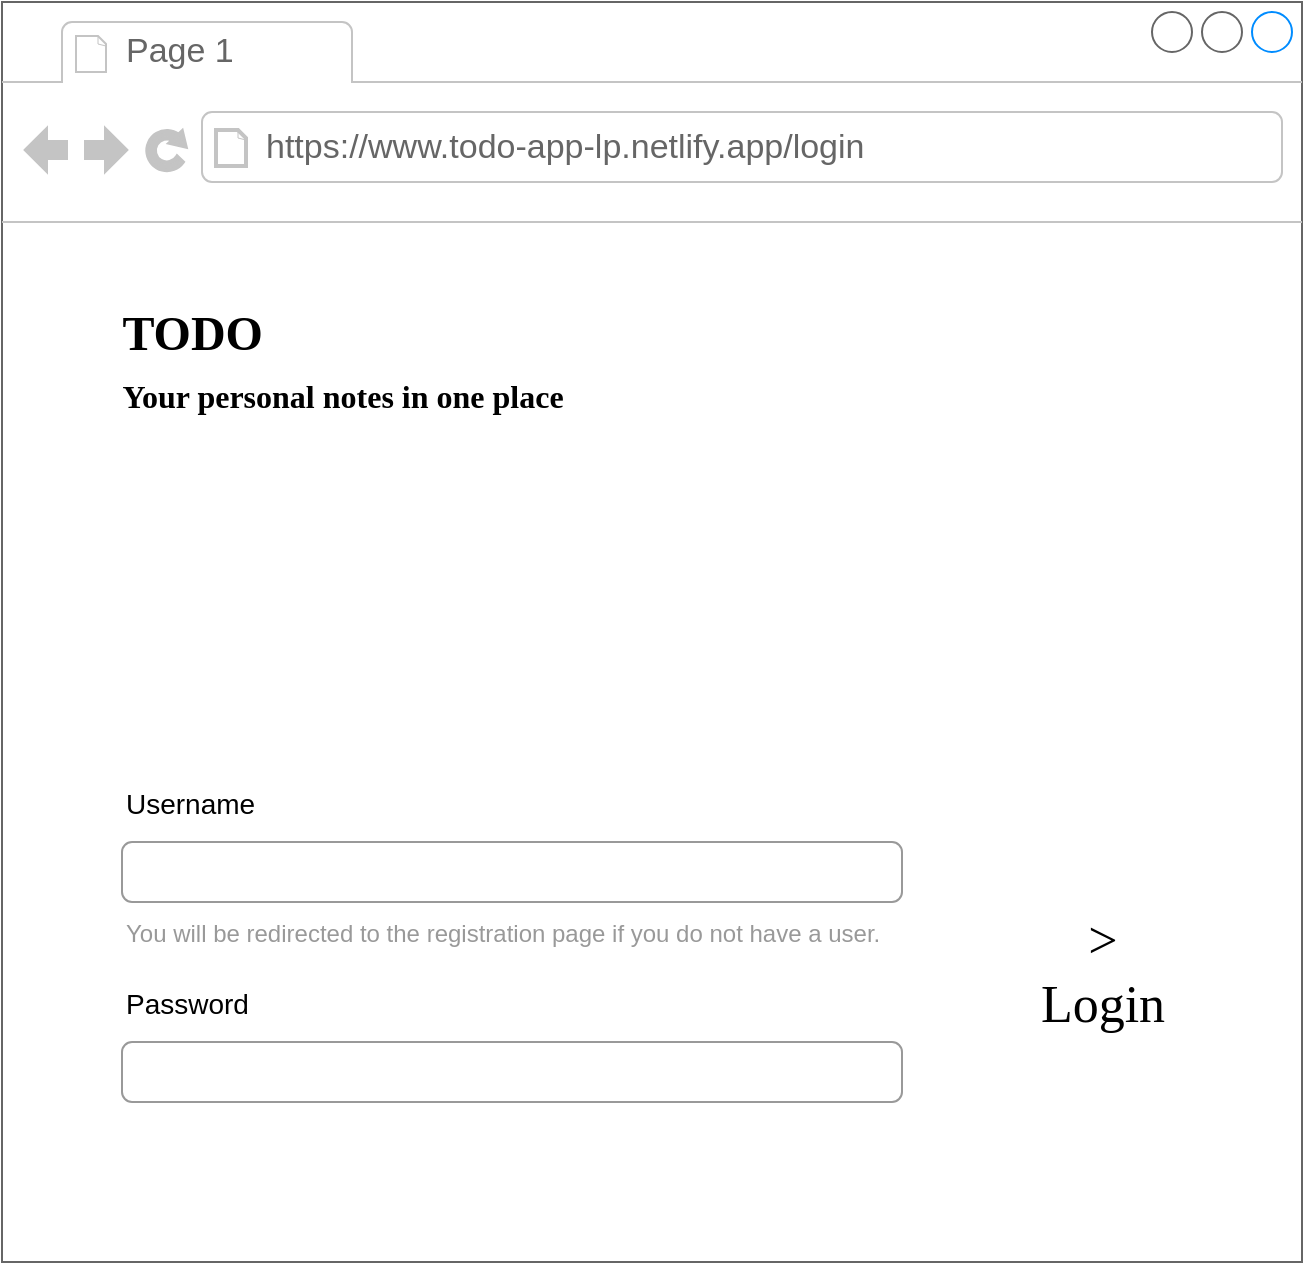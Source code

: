 <mxfile version="14.1.4" type="github" pages="4">
  <diagram id="JGnoUJ59wjyyUFprVWpa" name="Login Page">
    <mxGraphModel dx="1422" dy="763" grid="1" gridSize="10" guides="1" tooltips="1" connect="1" arrows="1" fold="1" page="1" pageScale="1" pageWidth="850" pageHeight="1100" math="0" shadow="0">
      <root>
        <mxCell id="0" />
        <mxCell id="1" parent="0" />
        <mxCell id="V4Uo2bG0KVkIkWlAtBhy-1" value="" style="strokeWidth=1;shadow=0;dashed=0;align=center;html=1;shape=mxgraph.mockup.containers.browserWindow;rSize=0;strokeColor=#666666;strokeColor2=#008cff;strokeColor3=#c4c4c4;mainText=,;recursiveResize=0;" vertex="1" parent="1">
          <mxGeometry x="70" y="50" width="650" height="630" as="geometry" />
        </mxCell>
        <mxCell id="V4Uo2bG0KVkIkWlAtBhy-2" value="Page 1" style="strokeWidth=1;shadow=0;dashed=0;align=center;html=1;shape=mxgraph.mockup.containers.anchor;fontSize=17;fontColor=#666666;align=left;" vertex="1" parent="V4Uo2bG0KVkIkWlAtBhy-1">
          <mxGeometry x="60" y="12" width="110" height="26" as="geometry" />
        </mxCell>
        <mxCell id="V4Uo2bG0KVkIkWlAtBhy-3" value="https://www.todo-app-lp.netlify.app/login" style="strokeWidth=1;shadow=0;dashed=0;align=center;html=1;shape=mxgraph.mockup.containers.anchor;rSize=0;fontSize=17;fontColor=#666666;align=left;" vertex="1" parent="V4Uo2bG0KVkIkWlAtBhy-1">
          <mxGeometry x="130" y="60" width="320" height="26" as="geometry" />
        </mxCell>
        <mxCell id="VI6_glTV6cUCQyx0rmu6-1" value="&lt;div align=&quot;left&quot;&gt;TODO&lt;/div&gt;&lt;div&gt;&lt;font style=&quot;font-size: 16px&quot;&gt;Your personal notes in one place&lt;/font&gt;&lt;br&gt;&lt;/div&gt;" style="text;strokeColor=none;fillColor=none;html=1;fontSize=24;fontStyle=1;verticalAlign=middle;align=center;fontFamily=BitterPro-ExtraBoldItalic;" vertex="1" parent="V4Uo2bG0KVkIkWlAtBhy-1">
          <mxGeometry x="120" y="160" width="100" height="40" as="geometry" />
        </mxCell>
        <mxCell id="VI6_glTV6cUCQyx0rmu6-8" value="&lt;div style=&quot;font-size: 26px&quot;&gt;&lt;font style=&quot;font-size: 26px&quot; face=&quot;BitterPro-BoldItalic&quot;&gt;&amp;gt;&lt;/font&gt;&lt;/div&gt;&lt;div style=&quot;font-size: 26px&quot;&gt;&lt;font style=&quot;font-size: 26px&quot; face=&quot;BitterPro-BoldItalic&quot;&gt;Login&lt;br&gt;&lt;/font&gt;&lt;/div&gt;" style="html=1;shadow=0;dashed=0;shape=mxgraph.bootstrap.rrect;rSize=5;strokeColor=none;align=center;fontSize=14;fillColor=none;" vertex="1" parent="V4Uo2bG0KVkIkWlAtBhy-1">
          <mxGeometry width="160" height="130" relative="1" as="geometry">
            <mxPoint x="470" y="420" as="offset" />
          </mxGeometry>
        </mxCell>
        <mxCell id="VI6_glTV6cUCQyx0rmu6-9" value="" style="group" vertex="1" connectable="0" parent="V4Uo2bG0KVkIkWlAtBhy-1">
          <mxGeometry x="60" y="380" width="390" height="170" as="geometry" />
        </mxCell>
        <mxCell id="VI6_glTV6cUCQyx0rmu6-2" value="Username" style="fillColor=none;strokeColor=none;align=left;fontSize=14;" vertex="1" parent="VI6_glTV6cUCQyx0rmu6-9">
          <mxGeometry width="260" height="40" relative="1" as="geometry">
            <mxPoint as="offset" />
          </mxGeometry>
        </mxCell>
        <mxCell id="VI6_glTV6cUCQyx0rmu6-3" value="" style="html=1;shadow=0;dashed=0;shape=mxgraph.bootstrap.rrect;rSize=5;fillColor=none;strokeColor=#999999;align=left;spacing=15;fontSize=14;fontColor=#6C767D;" vertex="1" parent="VI6_glTV6cUCQyx0rmu6-9">
          <mxGeometry width="390" height="30" relative="1" as="geometry">
            <mxPoint y="40" as="offset" />
          </mxGeometry>
        </mxCell>
        <mxCell id="VI6_glTV6cUCQyx0rmu6-4" value="You will be redirected to the registration page if you do not have a user." style="fillColor=none;strokeColor=none;align=left;spacing=2;fontSize=12;fontColor=#999999;" vertex="1" parent="VI6_glTV6cUCQyx0rmu6-9">
          <mxGeometry width="390" height="30" relative="1" as="geometry">
            <mxPoint y="70" as="offset" />
          </mxGeometry>
        </mxCell>
        <mxCell id="VI6_glTV6cUCQyx0rmu6-5" value="Password" style="fillColor=none;strokeColor=none;align=left;fontSize=14;" vertex="1" parent="VI6_glTV6cUCQyx0rmu6-9">
          <mxGeometry width="260" height="40" relative="1" as="geometry">
            <mxPoint y="100" as="offset" />
          </mxGeometry>
        </mxCell>
        <mxCell id="VI6_glTV6cUCQyx0rmu6-6" value="" style="html=1;shadow=0;dashed=0;shape=mxgraph.bootstrap.rrect;rSize=5;fillColor=none;strokeColor=#999999;align=left;spacing=15;fontSize=14;fontColor=#6C767D;" vertex="1" parent="VI6_glTV6cUCQyx0rmu6-9">
          <mxGeometry width="390" height="30" relative="1" as="geometry">
            <mxPoint y="140" as="offset" />
          </mxGeometry>
        </mxCell>
      </root>
    </mxGraphModel>
  </diagram>
  <diagram name="Registration Page" id="Svmri_1hcio-CHzQl6Ei">
    <mxGraphModel dx="1422" dy="763" grid="1" gridSize="10" guides="1" tooltips="1" connect="1" arrows="1" fold="1" page="1" pageScale="1" pageWidth="850" pageHeight="1100" math="0" shadow="0">
      <root>
        <mxCell id="u-cWuaGov4FpUGVQ7J2k-0" />
        <mxCell id="u-cWuaGov4FpUGVQ7J2k-1" parent="u-cWuaGov4FpUGVQ7J2k-0" />
        <mxCell id="u-cWuaGov4FpUGVQ7J2k-2" value="" style="strokeWidth=1;shadow=0;dashed=0;align=center;html=1;shape=mxgraph.mockup.containers.browserWindow;rSize=0;strokeColor=#666666;strokeColor2=#008cff;strokeColor3=#c4c4c4;mainText=,;recursiveResize=0;" vertex="1" parent="u-cWuaGov4FpUGVQ7J2k-1">
          <mxGeometry x="70" y="50" width="650" height="630" as="geometry" />
        </mxCell>
        <mxCell id="u-cWuaGov4FpUGVQ7J2k-3" value="Page 1" style="strokeWidth=1;shadow=0;dashed=0;align=center;html=1;shape=mxgraph.mockup.containers.anchor;fontSize=17;fontColor=#666666;align=left;" vertex="1" parent="u-cWuaGov4FpUGVQ7J2k-2">
          <mxGeometry x="60" y="12" width="110" height="26" as="geometry" />
        </mxCell>
        <mxCell id="u-cWuaGov4FpUGVQ7J2k-4" value="https://www.todo-app-lp.netlify.app/register" style="strokeWidth=1;shadow=0;dashed=0;align=center;html=1;shape=mxgraph.mockup.containers.anchor;rSize=0;fontSize=17;fontColor=#666666;align=left;" vertex="1" parent="u-cWuaGov4FpUGVQ7J2k-2">
          <mxGeometry x="130" y="60" width="320" height="26" as="geometry" />
        </mxCell>
        <mxCell id="u-cWuaGov4FpUGVQ7J2k-5" value="&lt;div align=&quot;left&quot;&gt;TODO&lt;/div&gt;&lt;div&gt;&lt;font style=&quot;font-size: 16px&quot;&gt;Your personal notes in one place&lt;/font&gt;&lt;br&gt;&lt;/div&gt;" style="text;strokeColor=none;fillColor=none;html=1;fontSize=24;fontStyle=1;verticalAlign=middle;align=center;fontFamily=BitterPro-ExtraBoldItalic;" vertex="1" parent="u-cWuaGov4FpUGVQ7J2k-2">
          <mxGeometry x="120" y="160" width="100" height="40" as="geometry" />
        </mxCell>
        <mxCell id="u-cWuaGov4FpUGVQ7J2k-6" value="&lt;div style=&quot;font-size: 26px&quot;&gt;&lt;font style=&quot;font-size: 26px&quot; face=&quot;BitterPro-BoldItalic&quot;&gt;&amp;gt;&lt;/font&gt;&lt;/div&gt;&lt;div style=&quot;font-size: 26px&quot;&gt;&lt;font style=&quot;font-size: 26px&quot; face=&quot;BitterPro-BoldItalic&quot;&gt;Register&lt;br&gt;&lt;/font&gt;&lt;/div&gt;" style="html=1;shadow=0;dashed=0;shape=mxgraph.bootstrap.rrect;rSize=5;strokeColor=none;align=center;fontSize=14;fillColor=none;" vertex="1" parent="u-cWuaGov4FpUGVQ7J2k-2">
          <mxGeometry width="160" height="130" relative="1" as="geometry">
            <mxPoint x="470" y="420" as="offset" />
          </mxGeometry>
        </mxCell>
        <mxCell id="u-cWuaGov4FpUGVQ7J2k-7" value="" style="group" vertex="1" connectable="0" parent="u-cWuaGov4FpUGVQ7J2k-2">
          <mxGeometry x="60" y="380" width="390" height="170" as="geometry" />
        </mxCell>
        <mxCell id="u-cWuaGov4FpUGVQ7J2k-8" value="Username" style="fillColor=none;strokeColor=none;align=left;fontSize=14;" vertex="1" parent="u-cWuaGov4FpUGVQ7J2k-7">
          <mxGeometry width="260" height="40" relative="1" as="geometry">
            <mxPoint as="offset" />
          </mxGeometry>
        </mxCell>
        <mxCell id="u-cWuaGov4FpUGVQ7J2k-9" value="" style="html=1;shadow=0;dashed=0;shape=mxgraph.bootstrap.rrect;rSize=5;fillColor=none;strokeColor=#999999;align=left;spacing=15;fontSize=14;fontColor=#6C767D;" vertex="1" parent="u-cWuaGov4FpUGVQ7J2k-7">
          <mxGeometry width="390" height="30" relative="1" as="geometry">
            <mxPoint y="40" as="offset" />
          </mxGeometry>
        </mxCell>
        <mxCell id="u-cWuaGov4FpUGVQ7J2k-10" value="You will be redirected to the login page once you register." style="fillColor=none;strokeColor=none;align=left;spacing=2;fontSize=12;fontColor=#999999;" vertex="1" parent="u-cWuaGov4FpUGVQ7J2k-7">
          <mxGeometry width="390" height="30" relative="1" as="geometry">
            <mxPoint y="70" as="offset" />
          </mxGeometry>
        </mxCell>
        <mxCell id="u-cWuaGov4FpUGVQ7J2k-11" value="Password" style="fillColor=none;strokeColor=none;align=left;fontSize=14;" vertex="1" parent="u-cWuaGov4FpUGVQ7J2k-7">
          <mxGeometry width="260" height="40" relative="1" as="geometry">
            <mxPoint y="100" as="offset" />
          </mxGeometry>
        </mxCell>
        <mxCell id="u-cWuaGov4FpUGVQ7J2k-12" value="" style="html=1;shadow=0;dashed=0;shape=mxgraph.bootstrap.rrect;rSize=5;fillColor=none;strokeColor=#999999;align=left;spacing=15;fontSize=14;fontColor=#6C767D;" vertex="1" parent="u-cWuaGov4FpUGVQ7J2k-7">
          <mxGeometry width="390" height="30" relative="1" as="geometry">
            <mxPoint y="140" as="offset" />
          </mxGeometry>
        </mxCell>
      </root>
    </mxGraphModel>
  </diagram>
  <diagram id="SPSMORIIyN_lUAarjyp7" name="Home Page">
    <mxGraphModel dx="1422" dy="763" grid="1" gridSize="10" guides="1" tooltips="1" connect="1" arrows="1" fold="1" page="1" pageScale="1" pageWidth="850" pageHeight="1100" math="0" shadow="0">
      <root>
        <mxCell id="vVvqmwYRz3zD5yT8bCCV-0" />
        <mxCell id="vVvqmwYRz3zD5yT8bCCV-1" parent="vVvqmwYRz3zD5yT8bCCV-0" />
        <mxCell id="tUXx8Zsta1WGRYtM3H7Z-0" value="" style="strokeWidth=1;shadow=0;dashed=0;align=center;html=1;shape=mxgraph.mockup.containers.browserWindow;rSize=0;strokeColor=#666666;strokeColor2=#008cff;strokeColor3=#c4c4c4;mainText=,;recursiveResize=0;" vertex="1" parent="vVvqmwYRz3zD5yT8bCCV-1">
          <mxGeometry x="70" y="50" width="650" height="770" as="geometry" />
        </mxCell>
        <mxCell id="tUXx8Zsta1WGRYtM3H7Z-1" value="Page 1" style="strokeWidth=1;shadow=0;dashed=0;align=center;html=1;shape=mxgraph.mockup.containers.anchor;fontSize=17;fontColor=#666666;align=left;" vertex="1" parent="tUXx8Zsta1WGRYtM3H7Z-0">
          <mxGeometry x="60" y="12" width="110" height="26" as="geometry" />
        </mxCell>
        <mxCell id="tUXx8Zsta1WGRYtM3H7Z-2" value="https://www.todo-app-lp.netlify.app/home" style="strokeWidth=1;shadow=0;dashed=0;align=center;html=1;shape=mxgraph.mockup.containers.anchor;rSize=0;fontSize=17;fontColor=#666666;align=left;" vertex="1" parent="tUXx8Zsta1WGRYtM3H7Z-0">
          <mxGeometry x="130" y="60" width="320" height="26" as="geometry" />
        </mxCell>
        <mxCell id="tUXx8Zsta1WGRYtM3H7Z-3" value="" style="strokeWidth=1;shadow=0;dashed=0;align=center;html=1;shape=mxgraph.mockup.forms.rrect;rSize=0;strokeColor=#999999;fillColor=#ffffff;recursiveResize=0;" vertex="1" parent="tUXx8Zsta1WGRYtM3H7Z-0">
          <mxGeometry x="60" y="240" width="550" height="180" as="geometry" />
        </mxCell>
        <mxCell id="tUXx8Zsta1WGRYtM3H7Z-4" value="Overdue item 1" style="shape=ellipse;rSize=0;fillColor=#eeeeee;strokeColor=#999999;gradientColor=#cccccc;html=1;align=left;spacingLeft=4;fontSize=17;fontColor=#666666;labelPosition=right;" vertex="1" parent="tUXx8Zsta1WGRYtM3H7Z-3">
          <mxGeometry x="8" y="7.5" width="15" height="15" as="geometry" />
        </mxCell>
        <mxCell id="tUXx8Zsta1WGRYtM3H7Z-5" value="Overdue item 2" style="shape=ellipse;rSize=0;fillColor=#eeeeee;strokeColor=#999999;gradientColor=#cccccc;html=1;align=left;spacingLeft=4;fontSize=17;fontColor=#666666;labelPosition=right;" vertex="1" parent="tUXx8Zsta1WGRYtM3H7Z-3">
          <mxGeometry x="8" y="50" width="15" height="15" as="geometry" />
        </mxCell>
        <mxCell id="tUXx8Zsta1WGRYtM3H7Z-6" value="Overdue item 3" style="shape=ellipse;rSize=0;fillColor=#aaaaaa;strokeColor=#444444;gradientColor=#666666;html=1;align=left;spacingLeft=4;fontSize=17;fontColor=#008cff;labelPosition=right;" vertex="1" parent="tUXx8Zsta1WGRYtM3H7Z-3">
          <mxGeometry x="8" y="97.5" width="15" height="15" as="geometry" />
        </mxCell>
        <mxCell id="tUXx8Zsta1WGRYtM3H7Z-7" value="" style="shape=ellipse;fillColor=#444444;strokeColor=none;html=1;" vertex="1" parent="tUXx8Zsta1WGRYtM3H7Z-6">
          <mxGeometry x="3" y="3" width="9" height="9" as="geometry" />
        </mxCell>
        <mxCell id="tUXx8Zsta1WGRYtM3H7Z-8" value="Overdue item 4" style="shape=ellipse;rSize=0;fillColor=#eeeeee;strokeColor=#999999;gradientColor=#cccccc;html=1;align=left;spacingLeft=4;fontSize=17;fontColor=#666666;labelPosition=right;" vertex="1" parent="tUXx8Zsta1WGRYtM3H7Z-3">
          <mxGeometry x="8" y="140" width="15" height="15" as="geometry" />
        </mxCell>
        <mxCell id="tUXx8Zsta1WGRYtM3H7Z-9" value="" style="strokeColor=#999999;verticalLabelPosition=bottom;shadow=0;dashed=0;verticalAlign=top;strokeWidth=2;html=1;shape=mxgraph.mockup.misc.editIcon;" vertex="1" parent="tUXx8Zsta1WGRYtM3H7Z-3">
          <mxGeometry x="470" y="50" width="32" height="32" as="geometry" />
        </mxCell>
        <mxCell id="tUXx8Zsta1WGRYtM3H7Z-10" value="" style="strokeColor=#999999;verticalLabelPosition=bottom;shadow=0;dashed=0;verticalAlign=top;strokeWidth=2;html=1;shape=mxgraph.mockup.misc.editIcon;" vertex="1" parent="tUXx8Zsta1WGRYtM3H7Z-3">
          <mxGeometry x="470" y="7.5" width="32" height="32" as="geometry" />
        </mxCell>
        <mxCell id="tUXx8Zsta1WGRYtM3H7Z-11" value="" style="strokeColor=#999999;verticalLabelPosition=bottom;shadow=0;dashed=0;verticalAlign=top;strokeWidth=2;html=1;shape=mxgraph.mockup.misc.editIcon;" vertex="1" parent="tUXx8Zsta1WGRYtM3H7Z-3">
          <mxGeometry x="470" y="97.5" width="32" height="32" as="geometry" />
        </mxCell>
        <mxCell id="tUXx8Zsta1WGRYtM3H7Z-12" value="" style="strokeColor=#999999;verticalLabelPosition=bottom;shadow=0;dashed=0;verticalAlign=top;strokeWidth=2;html=1;shape=mxgraph.mockup.misc.editIcon;" vertex="1" parent="tUXx8Zsta1WGRYtM3H7Z-3">
          <mxGeometry x="470" y="139.5" width="32" height="32" as="geometry" />
        </mxCell>
        <mxCell id="tUXx8Zsta1WGRYtM3H7Z-13" value="" style="strokeColor=#999999;verticalLabelPosition=bottom;shadow=0;dashed=0;verticalAlign=top;strokeWidth=2;html=1;shape=mxgraph.mockup.misc.trashcanIcon;" vertex="1" parent="tUXx8Zsta1WGRYtM3H7Z-3">
          <mxGeometry x="510" y="7.5" width="30" height="32" as="geometry" />
        </mxCell>
        <mxCell id="tUXx8Zsta1WGRYtM3H7Z-14" value="" style="strokeColor=#999999;verticalLabelPosition=bottom;shadow=0;dashed=0;verticalAlign=top;strokeWidth=2;html=1;shape=mxgraph.mockup.misc.trashcanIcon;" vertex="1" parent="tUXx8Zsta1WGRYtM3H7Z-3">
          <mxGeometry x="510" y="49.5" width="30" height="32" as="geometry" />
        </mxCell>
        <mxCell id="tUXx8Zsta1WGRYtM3H7Z-15" value="" style="strokeColor=#999999;verticalLabelPosition=bottom;shadow=0;dashed=0;verticalAlign=top;strokeWidth=2;html=1;shape=mxgraph.mockup.misc.trashcanIcon;" vertex="1" parent="tUXx8Zsta1WGRYtM3H7Z-3">
          <mxGeometry x="510" y="97" width="30" height="32" as="geometry" />
        </mxCell>
        <mxCell id="tUXx8Zsta1WGRYtM3H7Z-16" value="" style="strokeColor=#999999;verticalLabelPosition=bottom;shadow=0;dashed=0;verticalAlign=top;strokeWidth=2;html=1;shape=mxgraph.mockup.misc.trashcanIcon;" vertex="1" parent="tUXx8Zsta1WGRYtM3H7Z-3">
          <mxGeometry x="510" y="139.5" width="30" height="32" as="geometry" />
        </mxCell>
        <mxCell id="tUXx8Zsta1WGRYtM3H7Z-17" value="&lt;font style=&quot;font-size: 22px&quot;&gt;&lt;b&gt;Today&lt;/b&gt;&lt;/font&gt;" style="text;spacingTop=-5;whiteSpace=wrap;html=1;align=left;fontSize=12;fontFamily=Helvetica;fillColor=none;strokeColor=none;" vertex="1" parent="tUXx8Zsta1WGRYtM3H7Z-0">
          <mxGeometry x="60" y="150" width="60" height="40" as="geometry" />
        </mxCell>
        <mxCell id="tUXx8Zsta1WGRYtM3H7Z-18" value="Sat 2 Jan" style="text;spacingTop=-5;whiteSpace=wrap;html=1;align=left;fontSize=12;fontFamily=Helvetica;fillColor=none;strokeColor=none;" vertex="1" parent="tUXx8Zsta1WGRYtM3H7Z-0">
          <mxGeometry x="130" y="160" width="60" height="40" as="geometry" />
        </mxCell>
        <mxCell id="tUXx8Zsta1WGRYtM3H7Z-19" value="&lt;b&gt;Overdue&lt;/b&gt;" style="text;spacingTop=-5;whiteSpace=wrap;html=1;align=left;fontSize=12;fontFamily=Helvetica;fillColor=none;strokeColor=none;" vertex="1" parent="tUXx8Zsta1WGRYtM3H7Z-0">
          <mxGeometry x="60" y="220" width="320" height="20" as="geometry" />
        </mxCell>
        <mxCell id="tUXx8Zsta1WGRYtM3H7Z-20" value="" style="group" vertex="1" connectable="0" parent="tUXx8Zsta1WGRYtM3H7Z-0">
          <mxGeometry x="60" y="440" width="550" height="295" as="geometry" />
        </mxCell>
        <mxCell id="tUXx8Zsta1WGRYtM3H7Z-21" value="&lt;b&gt;Today - Sat 2 Jan&lt;/b&gt;" style="text;spacingTop=-5;whiteSpace=wrap;html=1;align=left;fontSize=12;fontFamily=Helvetica;fillColor=none;strokeColor=none;" vertex="1" parent="tUXx8Zsta1WGRYtM3H7Z-20">
          <mxGeometry width="320" height="20" as="geometry" />
        </mxCell>
        <mxCell id="tUXx8Zsta1WGRYtM3H7Z-22" value="" style="strokeWidth=1;shadow=0;dashed=0;align=center;html=1;shape=mxgraph.mockup.forms.rrect;rSize=0;strokeColor=#999999;fillColor=#ffffff;recursiveResize=0;" vertex="1" parent="tUXx8Zsta1WGRYtM3H7Z-0">
          <mxGeometry x="60" y="460" width="550" height="190" as="geometry" />
        </mxCell>
        <mxCell id="tUXx8Zsta1WGRYtM3H7Z-23" value="Todo item 1" style="shape=ellipse;rSize=0;fillColor=#eeeeee;strokeColor=#999999;gradientColor=#cccccc;html=1;align=left;spacingLeft=4;fontSize=17;fontColor=#666666;labelPosition=right;" vertex="1" parent="tUXx8Zsta1WGRYtM3H7Z-22">
          <mxGeometry x="8" y="16" width="15" height="15" as="geometry" />
        </mxCell>
        <mxCell id="tUXx8Zsta1WGRYtM3H7Z-24" value="&lt;div&gt;Todo item 2&lt;/div&gt;" style="shape=ellipse;rSize=0;fillColor=#eeeeee;strokeColor=#999999;gradientColor=#cccccc;html=1;align=left;spacingLeft=4;fontSize=17;fontColor=#666666;labelPosition=right;" vertex="1" parent="tUXx8Zsta1WGRYtM3H7Z-22">
          <mxGeometry x="8" y="60" width="15" height="15" as="geometry" />
        </mxCell>
        <mxCell id="tUXx8Zsta1WGRYtM3H7Z-25" value="Todo item 3" style="shape=ellipse;rSize=0;fillColor=#aaaaaa;strokeColor=#444444;gradientColor=#666666;html=1;align=left;spacingLeft=4;fontSize=17;fontColor=#008cff;labelPosition=right;" vertex="1" parent="tUXx8Zsta1WGRYtM3H7Z-22">
          <mxGeometry x="8" y="110" width="15" height="15" as="geometry" />
        </mxCell>
        <mxCell id="tUXx8Zsta1WGRYtM3H7Z-26" value="" style="shape=ellipse;fillColor=#444444;strokeColor=none;html=1;" vertex="1" parent="tUXx8Zsta1WGRYtM3H7Z-25">
          <mxGeometry x="3" y="3" width="9" height="9" as="geometry" />
        </mxCell>
        <mxCell id="tUXx8Zsta1WGRYtM3H7Z-27" value="&lt;div&gt;Todo item 4&lt;/div&gt;" style="shape=ellipse;rSize=0;fillColor=#eeeeee;strokeColor=#999999;gradientColor=#cccccc;html=1;align=left;spacingLeft=4;fontSize=17;fontColor=#666666;labelPosition=right;" vertex="1" parent="tUXx8Zsta1WGRYtM3H7Z-22">
          <mxGeometry x="8" y="160" width="15" height="15" as="geometry" />
        </mxCell>
        <mxCell id="tUXx8Zsta1WGRYtM3H7Z-28" value="" style="strokeColor=#999999;verticalLabelPosition=bottom;shadow=0;dashed=0;verticalAlign=top;strokeWidth=2;html=1;shape=mxgraph.mockup.misc.editIcon;" vertex="1" parent="tUXx8Zsta1WGRYtM3H7Z-22">
          <mxGeometry x="470" y="51.75" width="32" height="32" as="geometry" />
        </mxCell>
        <mxCell id="tUXx8Zsta1WGRYtM3H7Z-29" value="" style="strokeColor=#999999;verticalLabelPosition=bottom;shadow=0;dashed=0;verticalAlign=top;strokeWidth=2;html=1;shape=mxgraph.mockup.misc.editIcon;" vertex="1" parent="tUXx8Zsta1WGRYtM3H7Z-22">
          <mxGeometry x="470" y="7.5" width="32" height="32" as="geometry" />
        </mxCell>
        <mxCell id="tUXx8Zsta1WGRYtM3H7Z-30" value="" style="strokeColor=#999999;verticalLabelPosition=bottom;shadow=0;dashed=0;verticalAlign=top;strokeWidth=2;html=1;shape=mxgraph.mockup.misc.editIcon;" vertex="1" parent="tUXx8Zsta1WGRYtM3H7Z-22">
          <mxGeometry x="470" y="101.75" width="32" height="32" as="geometry" />
        </mxCell>
        <mxCell id="tUXx8Zsta1WGRYtM3H7Z-31" value="" style="strokeColor=#999999;verticalLabelPosition=bottom;shadow=0;dashed=0;verticalAlign=top;strokeWidth=2;html=1;shape=mxgraph.mockup.misc.editIcon;" vertex="1" parent="tUXx8Zsta1WGRYtM3H7Z-22">
          <mxGeometry x="470" y="151.5" width="32" height="32" as="geometry" />
        </mxCell>
        <mxCell id="tUXx8Zsta1WGRYtM3H7Z-32" value="" style="strokeColor=#999999;verticalLabelPosition=bottom;shadow=0;dashed=0;verticalAlign=top;strokeWidth=2;html=1;shape=mxgraph.mockup.misc.trashcanIcon;" vertex="1" parent="tUXx8Zsta1WGRYtM3H7Z-22">
          <mxGeometry x="510" y="7.5" width="30" height="32" as="geometry" />
        </mxCell>
        <mxCell id="tUXx8Zsta1WGRYtM3H7Z-33" value="" style="strokeColor=#999999;verticalLabelPosition=bottom;shadow=0;dashed=0;verticalAlign=top;strokeWidth=2;html=1;shape=mxgraph.mockup.misc.trashcanIcon;" vertex="1" parent="tUXx8Zsta1WGRYtM3H7Z-22">
          <mxGeometry x="510" y="51.25" width="30" height="32" as="geometry" />
        </mxCell>
        <mxCell id="tUXx8Zsta1WGRYtM3H7Z-34" value="" style="strokeColor=#999999;verticalLabelPosition=bottom;shadow=0;dashed=0;verticalAlign=top;strokeWidth=2;html=1;shape=mxgraph.mockup.misc.trashcanIcon;" vertex="1" parent="tUXx8Zsta1WGRYtM3H7Z-22">
          <mxGeometry x="510" y="101.25" width="30" height="32" as="geometry" />
        </mxCell>
        <mxCell id="tUXx8Zsta1WGRYtM3H7Z-35" value="" style="strokeColor=#999999;verticalLabelPosition=bottom;shadow=0;dashed=0;verticalAlign=top;strokeWidth=2;html=1;shape=mxgraph.mockup.misc.trashcanIcon;" vertex="1" parent="tUXx8Zsta1WGRYtM3H7Z-22">
          <mxGeometry x="510" y="151.5" width="30" height="32" as="geometry" />
        </mxCell>
      </root>
    </mxGraphModel>
  </diagram>
  <diagram id="YuU7s9F8Nl7aoAMj1U5E" name="Todo List">
    <mxGraphModel dx="1422" dy="763" grid="1" gridSize="10" guides="1" tooltips="1" connect="1" arrows="1" fold="1" page="1" pageScale="1" pageWidth="850" pageHeight="1100" math="0" shadow="0">
      <root>
        <mxCell id="NP-bmAzhE9fDdrayFr45-0" />
        <mxCell id="NP-bmAzhE9fDdrayFr45-1" parent="NP-bmAzhE9fDdrayFr45-0" />
      </root>
    </mxGraphModel>
  </diagram>
</mxfile>
